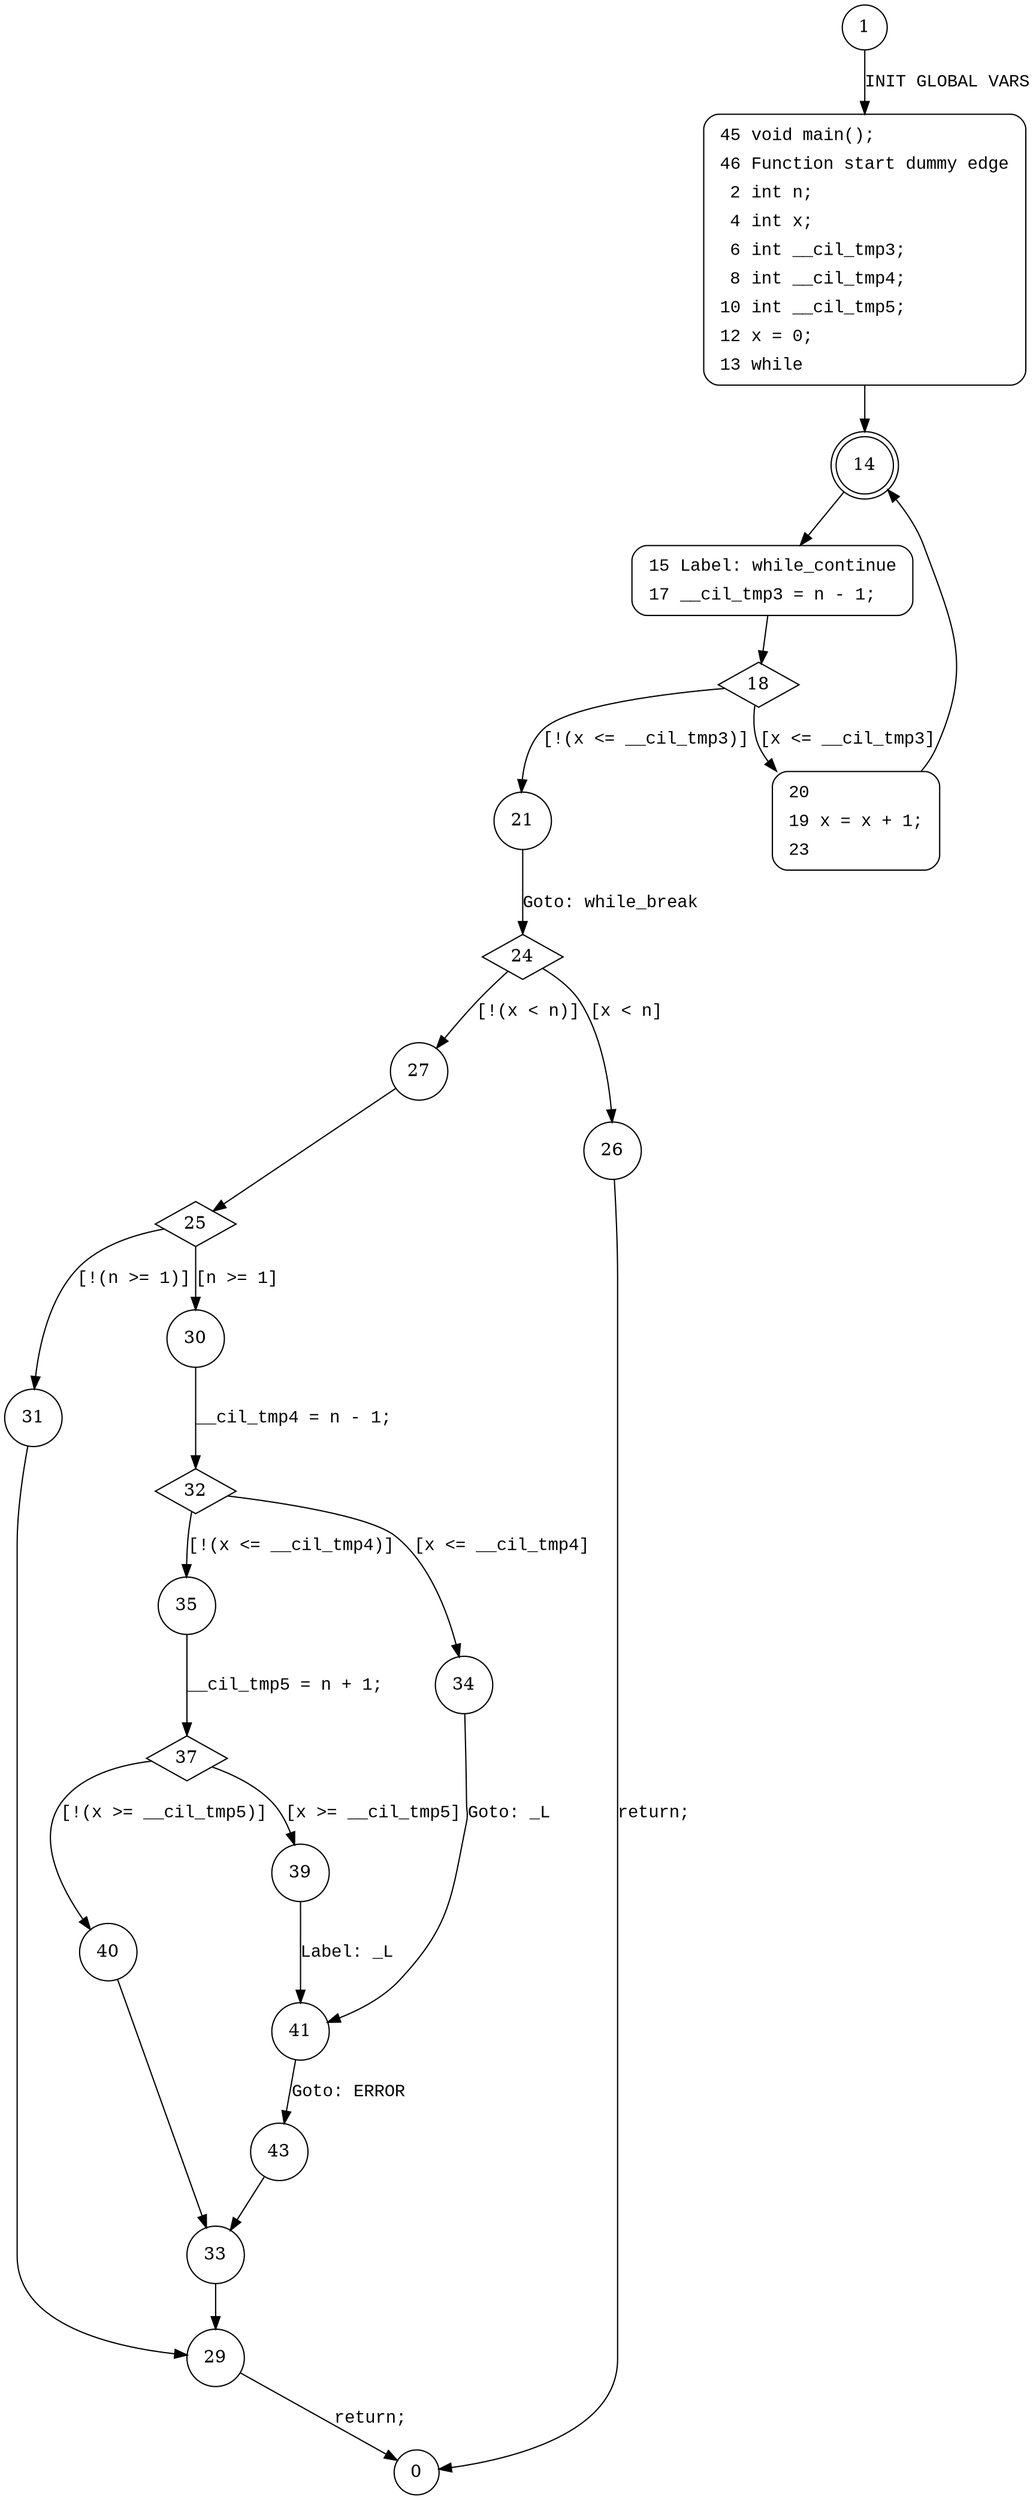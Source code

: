 digraph main {
1 [shape="circle"]
45 [shape="circle"]
14 [shape="doublecircle"]
15 [shape="circle"]
18 [shape="diamond"]
21 [shape="circle"]
20 [shape="circle"]
24 [shape="diamond"]
27 [shape="circle"]
26 [shape="circle"]
25 [shape="diamond"]
31 [shape="circle"]
30 [shape="circle"]
32 [shape="diamond"]
35 [shape="circle"]
34 [shape="circle"]
41 [shape="circle"]
43 [shape="circle"]
33 [shape="circle"]
29 [shape="circle"]
0 [shape="circle"]
37 [shape="diamond"]
40 [shape="circle"]
39 [shape="circle"]
45 [style="filled,bold" penwidth="1" fillcolor="white" fontname="Courier New" shape="Mrecord" label=<<table border="0" cellborder="0" cellpadding="3" bgcolor="white"><tr><td align="right">45</td><td align="left">void main();</td></tr><tr><td align="right">46</td><td align="left">Function start dummy edge</td></tr><tr><td align="right">2</td><td align="left">int n;</td></tr><tr><td align="right">4</td><td align="left">int x;</td></tr><tr><td align="right">6</td><td align="left">int __cil_tmp3;</td></tr><tr><td align="right">8</td><td align="left">int __cil_tmp4;</td></tr><tr><td align="right">10</td><td align="left">int __cil_tmp5;</td></tr><tr><td align="right">12</td><td align="left">x = 0;</td></tr><tr><td align="right">13</td><td align="left">while</td></tr></table>>]
45 -> 14[label=""]
15 [style="filled,bold" penwidth="1" fillcolor="white" fontname="Courier New" shape="Mrecord" label=<<table border="0" cellborder="0" cellpadding="3" bgcolor="white"><tr><td align="right">15</td><td align="left">Label: while_continue</td></tr><tr><td align="right">17</td><td align="left">__cil_tmp3 = n - 1;</td></tr></table>>]
15 -> 18[label=""]
20 [style="filled,bold" penwidth="1" fillcolor="white" fontname="Courier New" shape="Mrecord" label=<<table border="0" cellborder="0" cellpadding="3" bgcolor="white"><tr><td align="right">20</td><td align="left"></td></tr><tr><td align="right">19</td><td align="left">x = x + 1;</td></tr><tr><td align="right">23</td><td align="left"></td></tr></table>>]
20 -> 14[label=""]
1 -> 45 [label="INIT GLOBAL VARS" fontname="Courier New"]
14 -> 15 [label="" fontname="Courier New"]
18 -> 21 [label="[!(x <= __cil_tmp3)]" fontname="Courier New"]
18 -> 20 [label="[x <= __cil_tmp3]" fontname="Courier New"]
21 -> 24 [label="Goto: while_break" fontname="Courier New"]
24 -> 27 [label="[!(x < n)]" fontname="Courier New"]
24 -> 26 [label="[x < n]" fontname="Courier New"]
27 -> 25 [label="" fontname="Courier New"]
25 -> 31 [label="[!(n >= 1)]" fontname="Courier New"]
25 -> 30 [label="[n >= 1]" fontname="Courier New"]
32 -> 35 [label="[!(x <= __cil_tmp4)]" fontname="Courier New"]
32 -> 34 [label="[x <= __cil_tmp4]" fontname="Courier New"]
41 -> 43 [label="Goto: ERROR" fontname="Courier New"]
33 -> 29 [label="" fontname="Courier New"]
29 -> 0 [label="return;" fontname="Courier New"]
37 -> 40 [label="[!(x >= __cil_tmp5)]" fontname="Courier New"]
37 -> 39 [label="[x >= __cil_tmp5]" fontname="Courier New"]
40 -> 33 [label="" fontname="Courier New"]
26 -> 0 [label="return;" fontname="Courier New"]
30 -> 32 [label="__cil_tmp4 = n - 1;" fontname="Courier New"]
34 -> 41 [label="Goto: _L" fontname="Courier New"]
43 -> 33 [label="" fontname="Courier New"]
35 -> 37 [label="__cil_tmp5 = n + 1;" fontname="Courier New"]
39 -> 41 [label="Label: _L" fontname="Courier New"]
31 -> 29 [label="" fontname="Courier New"]
}